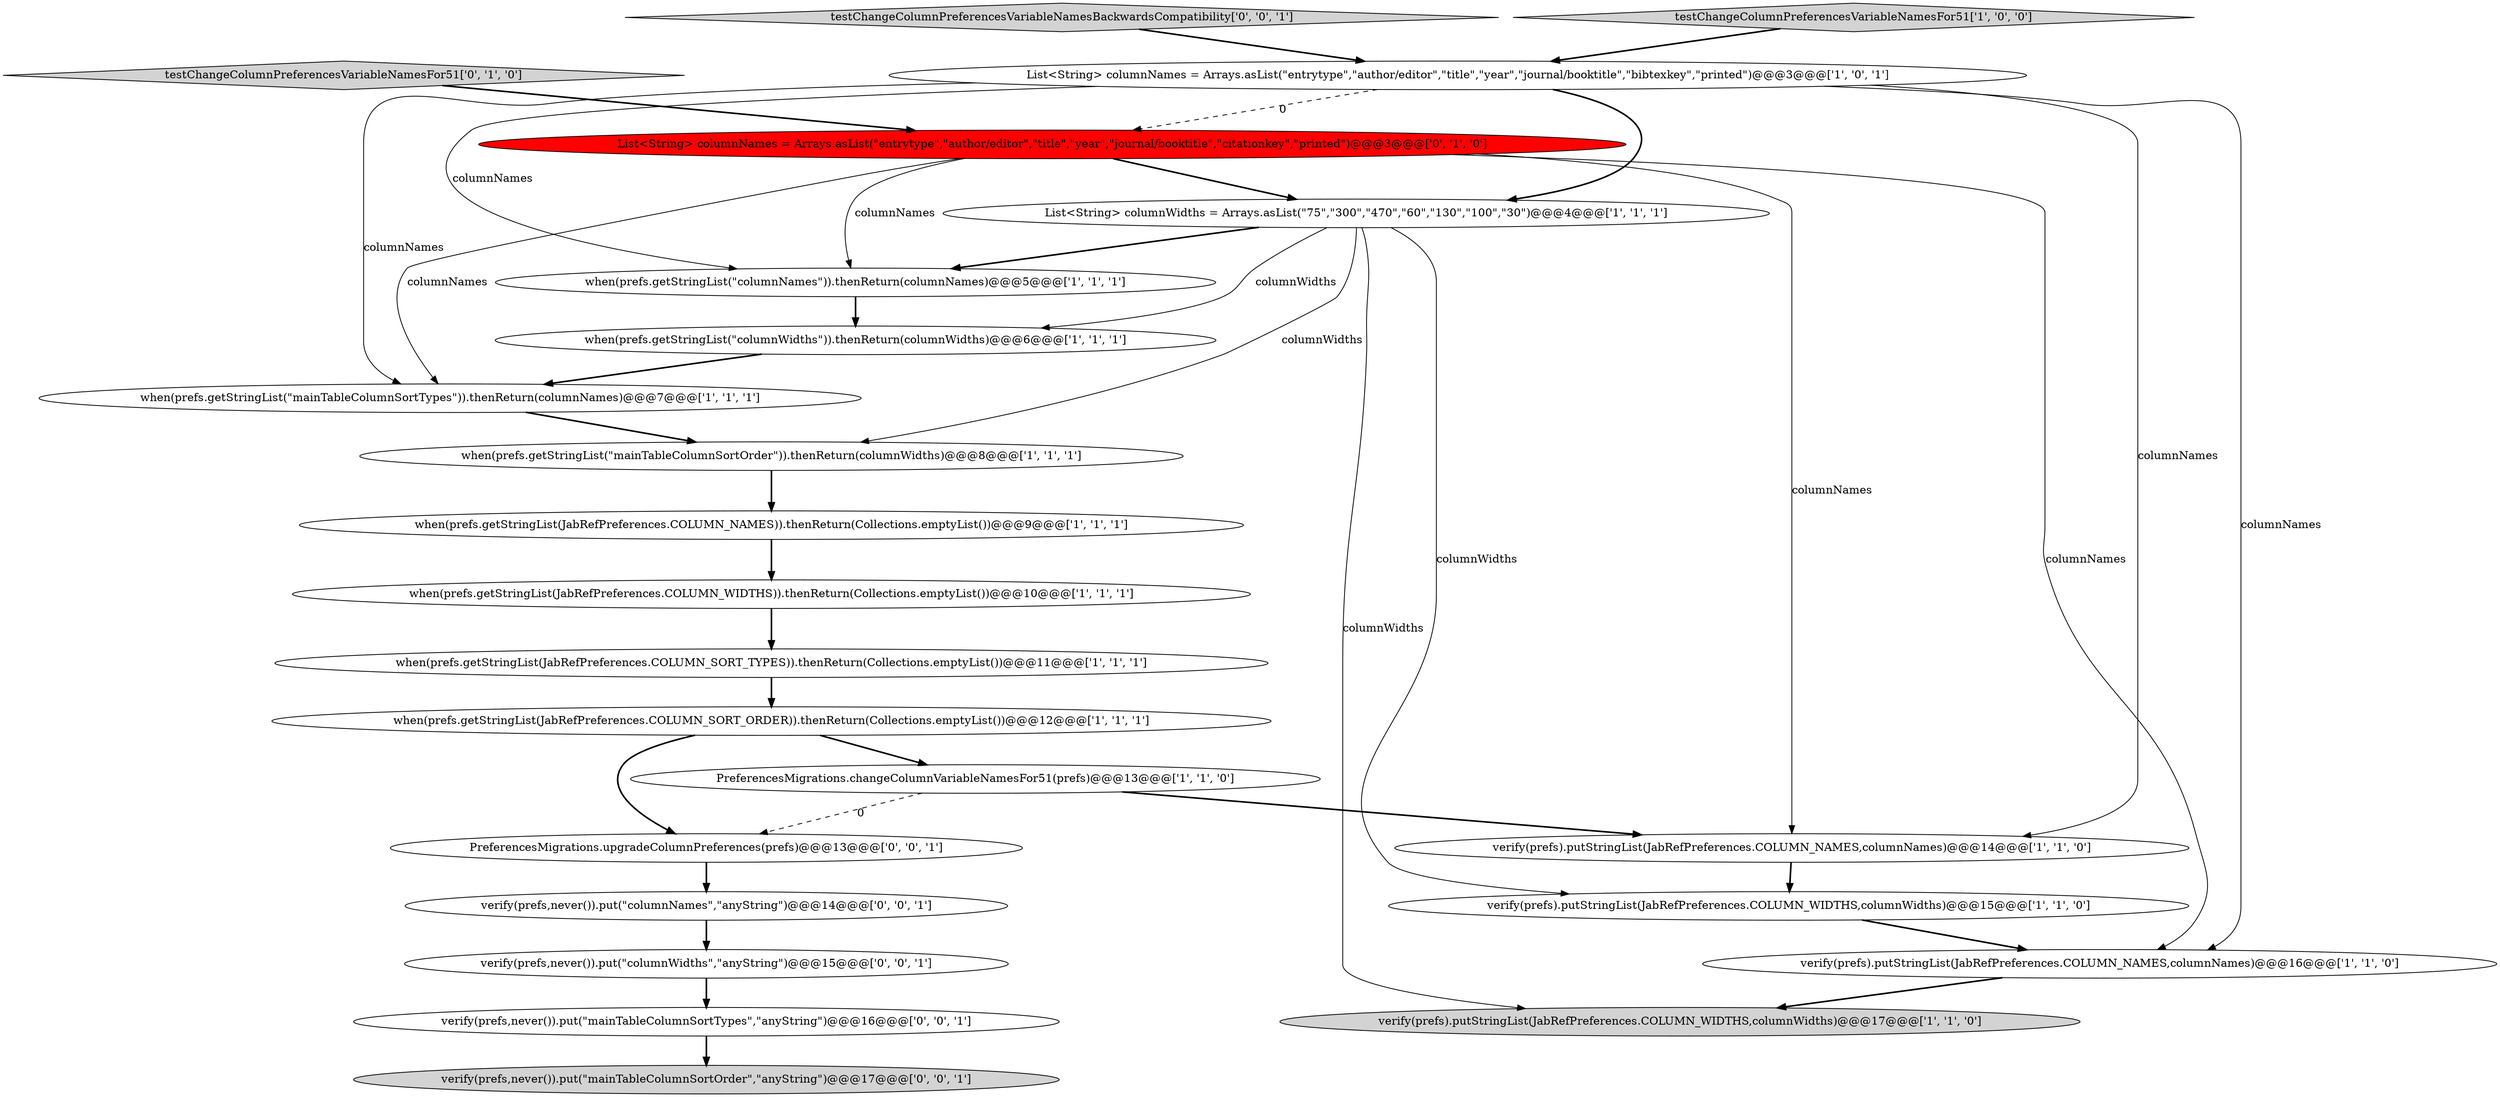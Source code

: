 digraph {
0 [style = filled, label = "List<String> columnWidths = Arrays.asList(\"75\",\"300\",\"470\",\"60\",\"130\",\"100\",\"30\")@@@4@@@['1', '1', '1']", fillcolor = white, shape = ellipse image = "AAA0AAABBB1BBB"];
18 [style = filled, label = "verify(prefs,never()).put(\"columnNames\",\"anyString\")@@@14@@@['0', '0', '1']", fillcolor = white, shape = ellipse image = "AAA0AAABBB3BBB"];
20 [style = filled, label = "verify(prefs,never()).put(\"mainTableColumnSortOrder\",\"anyString\")@@@17@@@['0', '0', '1']", fillcolor = lightgray, shape = ellipse image = "AAA0AAABBB3BBB"];
10 [style = filled, label = "when(prefs.getStringList(\"mainTableColumnSortOrder\")).thenReturn(columnWidths)@@@8@@@['1', '1', '1']", fillcolor = white, shape = ellipse image = "AAA0AAABBB1BBB"];
1 [style = filled, label = "when(prefs.getStringList(JabRefPreferences.COLUMN_NAMES)).thenReturn(Collections.emptyList())@@@9@@@['1', '1', '1']", fillcolor = white, shape = ellipse image = "AAA0AAABBB1BBB"];
23 [style = filled, label = "PreferencesMigrations.upgradeColumnPreferences(prefs)@@@13@@@['0', '0', '1']", fillcolor = white, shape = ellipse image = "AAA0AAABBB3BBB"];
21 [style = filled, label = "testChangeColumnPreferencesVariableNamesBackwardsCompatibility['0', '0', '1']", fillcolor = lightgray, shape = diamond image = "AAA0AAABBB3BBB"];
22 [style = filled, label = "verify(prefs,never()).put(\"columnWidths\",\"anyString\")@@@15@@@['0', '0', '1']", fillcolor = white, shape = ellipse image = "AAA0AAABBB3BBB"];
4 [style = filled, label = "PreferencesMigrations.changeColumnVariableNamesFor51(prefs)@@@13@@@['1', '1', '0']", fillcolor = white, shape = ellipse image = "AAA0AAABBB1BBB"];
8 [style = filled, label = "when(prefs.getStringList(\"mainTableColumnSortTypes\")).thenReturn(columnNames)@@@7@@@['1', '1', '1']", fillcolor = white, shape = ellipse image = "AAA0AAABBB1BBB"];
16 [style = filled, label = "testChangeColumnPreferencesVariableNamesFor51['0', '1', '0']", fillcolor = lightgray, shape = diamond image = "AAA0AAABBB2BBB"];
17 [style = filled, label = "List<String> columnNames = Arrays.asList(\"entrytype\",\"author/editor\",\"title\",\"year\",\"journal/booktitle\",\"citationkey\",\"printed\")@@@3@@@['0', '1', '0']", fillcolor = red, shape = ellipse image = "AAA1AAABBB2BBB"];
11 [style = filled, label = "when(prefs.getStringList(JabRefPreferences.COLUMN_WIDTHS)).thenReturn(Collections.emptyList())@@@10@@@['1', '1', '1']", fillcolor = white, shape = ellipse image = "AAA0AAABBB1BBB"];
6 [style = filled, label = "when(prefs.getStringList(JabRefPreferences.COLUMN_SORT_TYPES)).thenReturn(Collections.emptyList())@@@11@@@['1', '1', '1']", fillcolor = white, shape = ellipse image = "AAA0AAABBB1BBB"];
3 [style = filled, label = "when(prefs.getStringList(\"columnNames\")).thenReturn(columnNames)@@@5@@@['1', '1', '1']", fillcolor = white, shape = ellipse image = "AAA0AAABBB1BBB"];
2 [style = filled, label = "testChangeColumnPreferencesVariableNamesFor51['1', '0', '0']", fillcolor = lightgray, shape = diamond image = "AAA0AAABBB1BBB"];
9 [style = filled, label = "verify(prefs).putStringList(JabRefPreferences.COLUMN_NAMES,columnNames)@@@14@@@['1', '1', '0']", fillcolor = white, shape = ellipse image = "AAA0AAABBB1BBB"];
15 [style = filled, label = "verify(prefs).putStringList(JabRefPreferences.COLUMN_WIDTHS,columnWidths)@@@17@@@['1', '1', '0']", fillcolor = lightgray, shape = ellipse image = "AAA0AAABBB1BBB"];
7 [style = filled, label = "verify(prefs).putStringList(JabRefPreferences.COLUMN_NAMES,columnNames)@@@16@@@['1', '1', '0']", fillcolor = white, shape = ellipse image = "AAA0AAABBB1BBB"];
5 [style = filled, label = "when(prefs.getStringList(\"columnWidths\")).thenReturn(columnWidths)@@@6@@@['1', '1', '1']", fillcolor = white, shape = ellipse image = "AAA0AAABBB1BBB"];
14 [style = filled, label = "List<String> columnNames = Arrays.asList(\"entrytype\",\"author/editor\",\"title\",\"year\",\"journal/booktitle\",\"bibtexkey\",\"printed\")@@@3@@@['1', '0', '1']", fillcolor = white, shape = ellipse image = "AAA0AAABBB1BBB"];
12 [style = filled, label = "when(prefs.getStringList(JabRefPreferences.COLUMN_SORT_ORDER)).thenReturn(Collections.emptyList())@@@12@@@['1', '1', '1']", fillcolor = white, shape = ellipse image = "AAA0AAABBB1BBB"];
19 [style = filled, label = "verify(prefs,never()).put(\"mainTableColumnSortTypes\",\"anyString\")@@@16@@@['0', '0', '1']", fillcolor = white, shape = ellipse image = "AAA0AAABBB3BBB"];
13 [style = filled, label = "verify(prefs).putStringList(JabRefPreferences.COLUMN_WIDTHS,columnWidths)@@@15@@@['1', '1', '0']", fillcolor = white, shape = ellipse image = "AAA0AAABBB1BBB"];
0->3 [style = bold, label=""];
4->9 [style = bold, label=""];
14->9 [style = solid, label="columnNames"];
5->8 [style = bold, label=""];
8->10 [style = bold, label=""];
0->5 [style = solid, label="columnWidths"];
22->19 [style = bold, label=""];
17->8 [style = solid, label="columnNames"];
19->20 [style = bold, label=""];
11->6 [style = bold, label=""];
16->17 [style = bold, label=""];
0->13 [style = solid, label="columnWidths"];
14->3 [style = solid, label="columnNames"];
17->3 [style = solid, label="columnNames"];
1->11 [style = bold, label=""];
14->7 [style = solid, label="columnNames"];
3->5 [style = bold, label=""];
18->22 [style = bold, label=""];
17->0 [style = bold, label=""];
14->8 [style = solid, label="columnNames"];
14->0 [style = bold, label=""];
12->4 [style = bold, label=""];
13->7 [style = bold, label=""];
0->15 [style = solid, label="columnWidths"];
2->14 [style = bold, label=""];
21->14 [style = bold, label=""];
17->7 [style = solid, label="columnNames"];
7->15 [style = bold, label=""];
14->17 [style = dashed, label="0"];
12->23 [style = bold, label=""];
0->10 [style = solid, label="columnWidths"];
10->1 [style = bold, label=""];
4->23 [style = dashed, label="0"];
23->18 [style = bold, label=""];
9->13 [style = bold, label=""];
17->9 [style = solid, label="columnNames"];
6->12 [style = bold, label=""];
}
